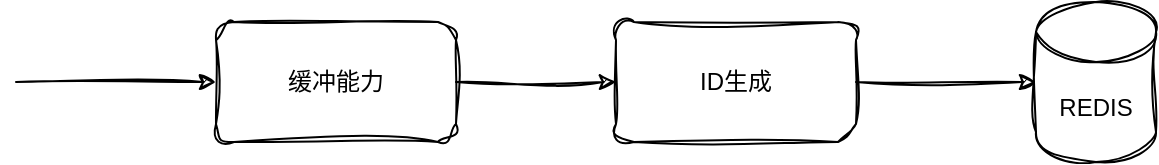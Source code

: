 <mxfile version="20.8.23" type="github">
  <diagram name="第 1 页" id="jquspG52vgoOoZzaCVoB">
    <mxGraphModel dx="954" dy="616" grid="1" gridSize="10" guides="1" tooltips="1" connect="1" arrows="1" fold="1" page="1" pageScale="1" pageWidth="827" pageHeight="1169" math="0" shadow="0">
      <root>
        <mxCell id="0" />
        <mxCell id="1" parent="0" />
        <mxCell id="WFzwfKCGsfEXlHX9gcEQ-8" value="" style="edgeStyle=orthogonalEdgeStyle;rounded=0;sketch=1;hachureGap=4;jiggle=2;curveFitting=1;orthogonalLoop=1;jettySize=auto;html=1;fontFamily=Architects Daughter;fontSource=https%3A%2F%2Ffonts.googleapis.com%2Fcss%3Ffamily%3DArchitects%2BDaughter;fontSize=16;" edge="1" parent="1" source="WFzwfKCGsfEXlHX9gcEQ-2" target="WFzwfKCGsfEXlHX9gcEQ-5">
          <mxGeometry relative="1" as="geometry" />
        </mxCell>
        <mxCell id="WFzwfKCGsfEXlHX9gcEQ-2" value="缓冲能力" style="rounded=1;whiteSpace=wrap;html=1;sketch=1;curveFitting=1;jiggle=2;" vertex="1" parent="1">
          <mxGeometry x="170" y="240" width="120" height="60" as="geometry" />
        </mxCell>
        <mxCell id="WFzwfKCGsfEXlHX9gcEQ-9" value="" style="edgeStyle=orthogonalEdgeStyle;rounded=0;sketch=1;hachureGap=4;jiggle=2;curveFitting=1;orthogonalLoop=1;jettySize=auto;html=1;fontFamily=Architects Daughter;fontSource=https%3A%2F%2Ffonts.googleapis.com%2Fcss%3Ffamily%3DArchitects%2BDaughter;fontSize=16;" edge="1" parent="1" source="WFzwfKCGsfEXlHX9gcEQ-5" target="WFzwfKCGsfEXlHX9gcEQ-6">
          <mxGeometry relative="1" as="geometry" />
        </mxCell>
        <mxCell id="WFzwfKCGsfEXlHX9gcEQ-5" value="ID生成" style="rounded=1;whiteSpace=wrap;html=1;sketch=1;curveFitting=1;jiggle=2;" vertex="1" parent="1">
          <mxGeometry x="370" y="240" width="120" height="60" as="geometry" />
        </mxCell>
        <mxCell id="WFzwfKCGsfEXlHX9gcEQ-6" value="REDIS" style="shape=cylinder3;whiteSpace=wrap;html=1;boundedLbl=1;backgroundOutline=1;size=15;sketch=1;curveFitting=1;jiggle=2;" vertex="1" parent="1">
          <mxGeometry x="580" y="230" width="60" height="80" as="geometry" />
        </mxCell>
        <mxCell id="WFzwfKCGsfEXlHX9gcEQ-7" value="" style="endArrow=classic;html=1;rounded=0;sketch=1;hachureGap=4;jiggle=2;curveFitting=1;fontFamily=Architects Daughter;fontSource=https%3A%2F%2Ffonts.googleapis.com%2Fcss%3Ffamily%3DArchitects%2BDaughter;fontSize=16;entryX=0;entryY=0.5;entryDx=0;entryDy=0;" edge="1" parent="1" target="WFzwfKCGsfEXlHX9gcEQ-2">
          <mxGeometry width="50" height="50" relative="1" as="geometry">
            <mxPoint x="70" y="270" as="sourcePoint" />
            <mxPoint x="80" y="250" as="targetPoint" />
          </mxGeometry>
        </mxCell>
      </root>
    </mxGraphModel>
  </diagram>
</mxfile>
